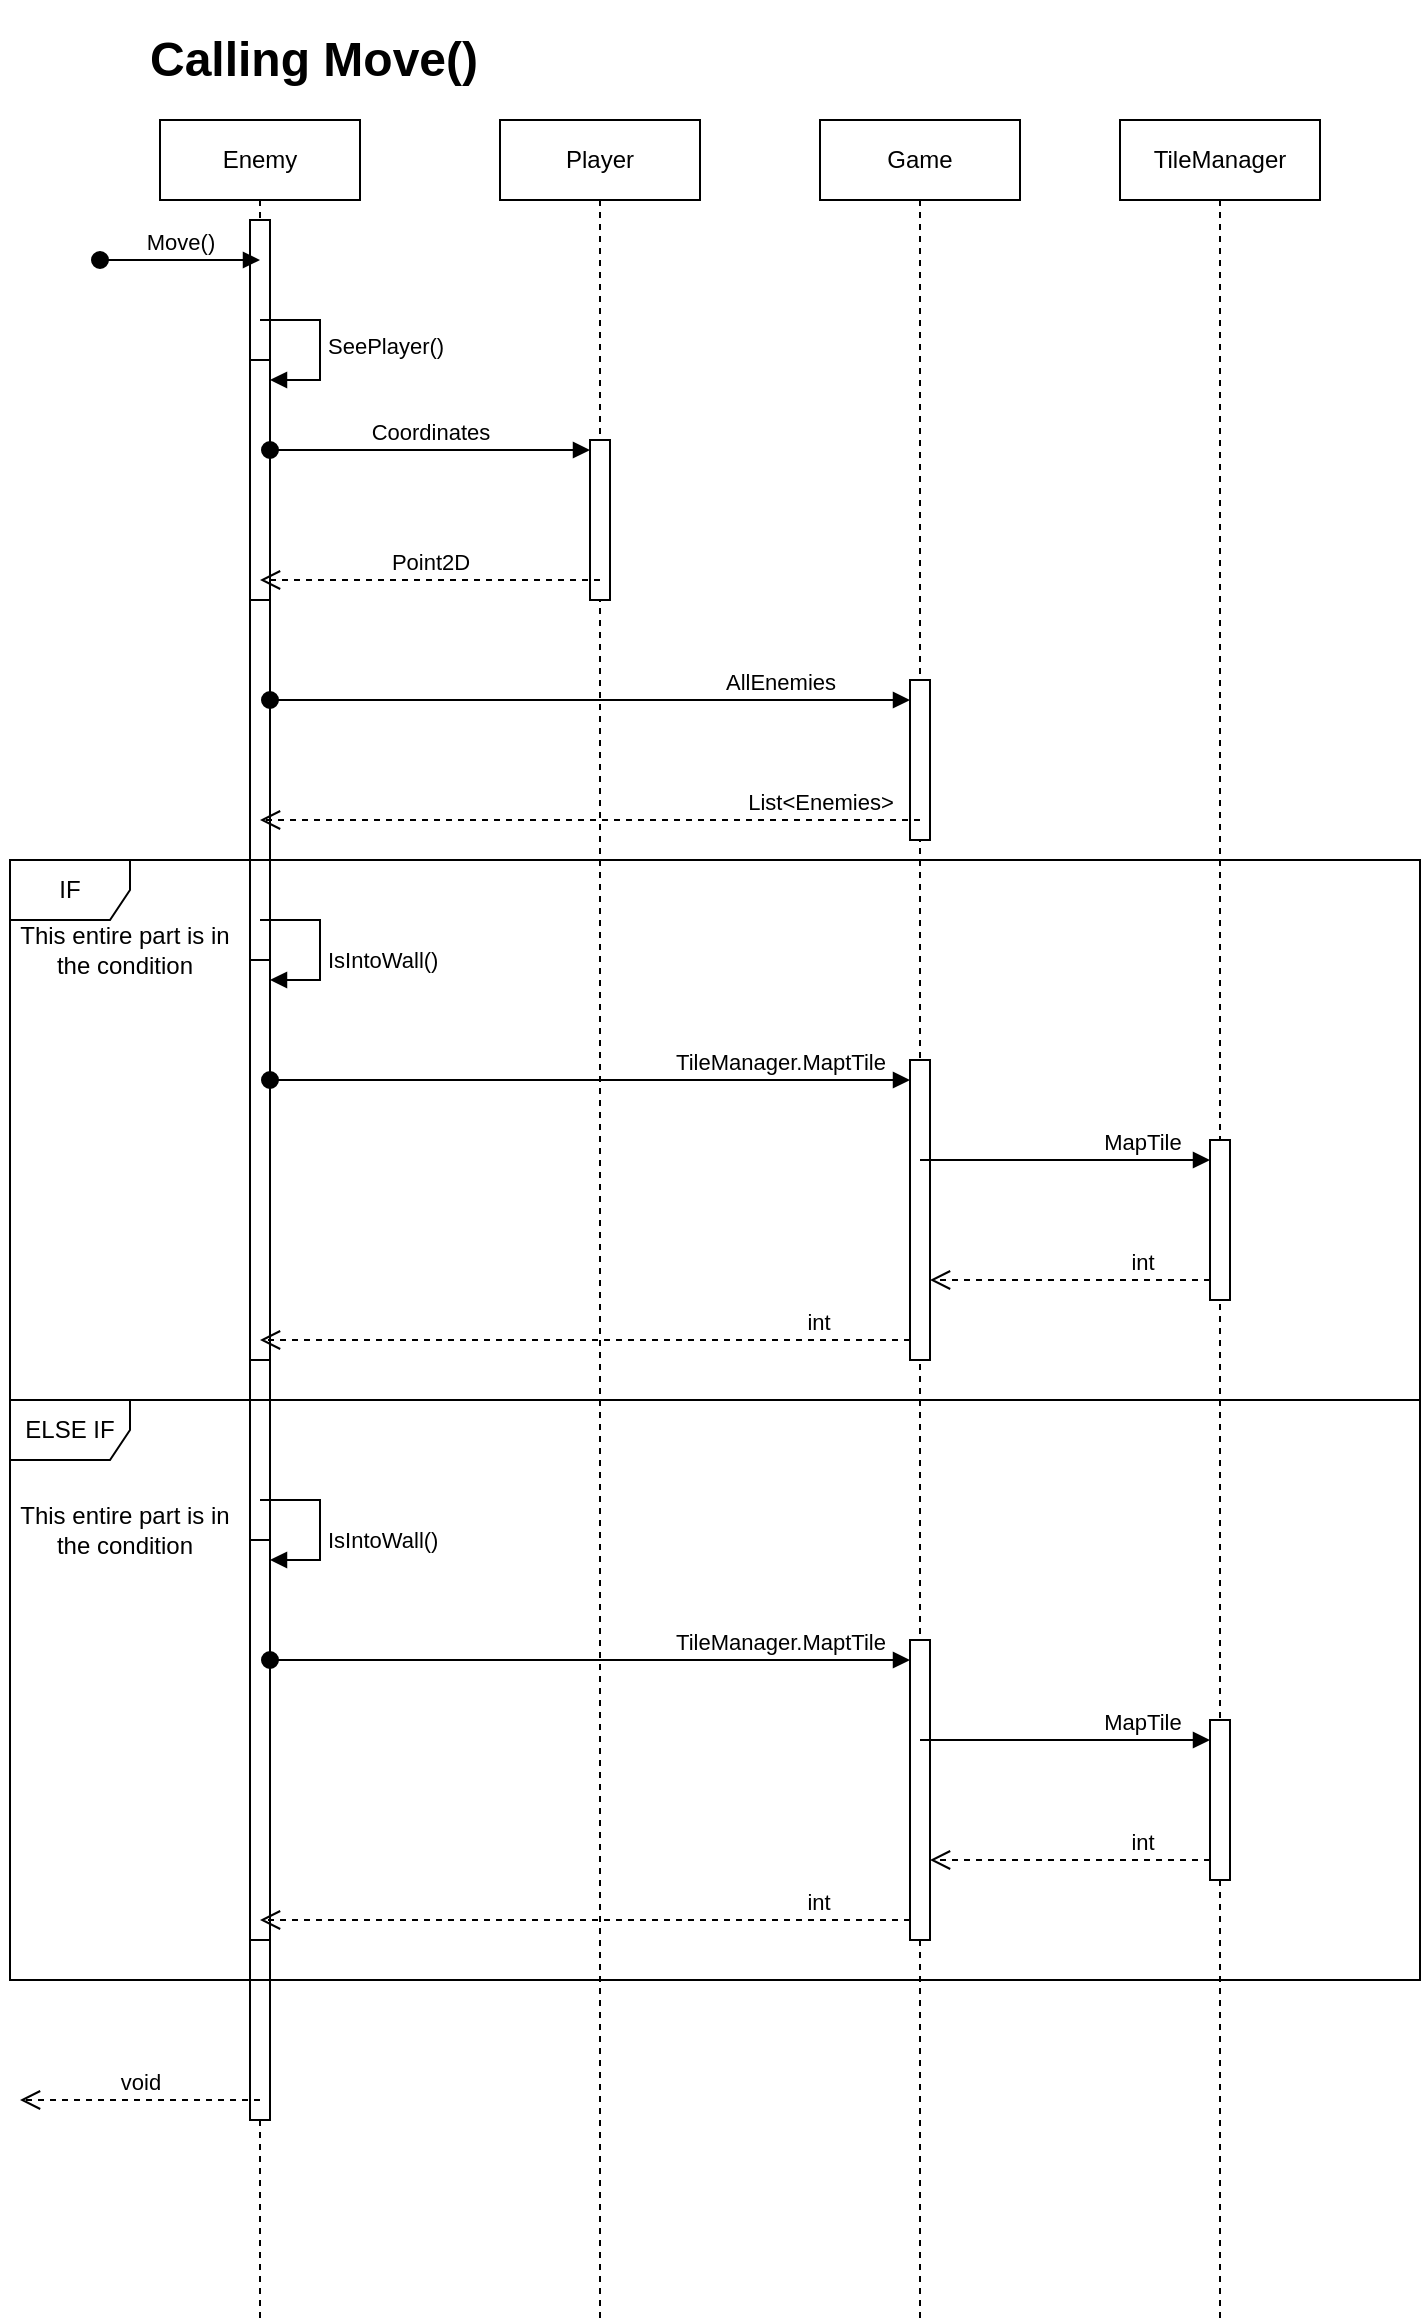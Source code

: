 <mxfile version="21.3.7" type="device">
  <diagram name="Page-1" id="Clarvk5lNP2C_5TVQfPr">
    <mxGraphModel dx="1436" dy="792" grid="1" gridSize="10" guides="1" tooltips="1" connect="1" arrows="1" fold="1" page="1" pageScale="1" pageWidth="1169" pageHeight="1654" math="0" shadow="0">
      <root>
        <mxCell id="0" />
        <mxCell id="1" parent="0" />
        <mxCell id="oEikZvoXRe6qfsGwLAl4-1" value="Enemy" style="shape=umlLifeline;perimeter=lifelinePerimeter;whiteSpace=wrap;html=1;container=1;dropTarget=0;collapsible=0;recursiveResize=0;outlineConnect=0;portConstraint=eastwest;newEdgeStyle={&quot;edgeStyle&quot;:&quot;elbowEdgeStyle&quot;,&quot;elbow&quot;:&quot;vertical&quot;,&quot;curved&quot;:0,&quot;rounded&quot;:0};" vertex="1" parent="1">
          <mxGeometry x="150" y="140" width="100" height="1100" as="geometry" />
        </mxCell>
        <mxCell id="oEikZvoXRe6qfsGwLAl4-8" value="" style="html=1;points=[];perimeter=orthogonalPerimeter;outlineConnect=0;targetShapes=umlLifeline;portConstraint=eastwest;newEdgeStyle={&quot;edgeStyle&quot;:&quot;elbowEdgeStyle&quot;,&quot;elbow&quot;:&quot;vertical&quot;,&quot;curved&quot;:0,&quot;rounded&quot;:0};" vertex="1" parent="oEikZvoXRe6qfsGwLAl4-1">
          <mxGeometry x="45" y="50" width="10" height="950" as="geometry" />
        </mxCell>
        <mxCell id="oEikZvoXRe6qfsGwLAl4-22" value="" style="html=1;points=[];perimeter=orthogonalPerimeter;outlineConnect=0;targetShapes=umlLifeline;portConstraint=eastwest;newEdgeStyle={&quot;edgeStyle&quot;:&quot;elbowEdgeStyle&quot;,&quot;elbow&quot;:&quot;vertical&quot;,&quot;curved&quot;:0,&quot;rounded&quot;:0};" vertex="1" parent="oEikZvoXRe6qfsGwLAl4-1">
          <mxGeometry x="45" y="120" width="10" height="120" as="geometry" />
        </mxCell>
        <mxCell id="oEikZvoXRe6qfsGwLAl4-23" value="SeePlayer()" style="html=1;align=left;spacingLeft=2;endArrow=block;rounded=0;edgeStyle=orthogonalEdgeStyle;curved=0;rounded=0;" edge="1" target="oEikZvoXRe6qfsGwLAl4-22" parent="oEikZvoXRe6qfsGwLAl4-1">
          <mxGeometry relative="1" as="geometry">
            <mxPoint x="50" y="100" as="sourcePoint" />
            <Array as="points">
              <mxPoint x="80" y="130" />
            </Array>
          </mxGeometry>
        </mxCell>
        <mxCell id="oEikZvoXRe6qfsGwLAl4-30" value="" style="html=1;points=[];perimeter=orthogonalPerimeter;outlineConnect=0;targetShapes=umlLifeline;portConstraint=eastwest;newEdgeStyle={&quot;edgeStyle&quot;:&quot;elbowEdgeStyle&quot;,&quot;elbow&quot;:&quot;vertical&quot;,&quot;curved&quot;:0,&quot;rounded&quot;:0};" vertex="1" parent="oEikZvoXRe6qfsGwLAl4-1">
          <mxGeometry x="45" y="420" width="10" height="200" as="geometry" />
        </mxCell>
        <mxCell id="oEikZvoXRe6qfsGwLAl4-31" value="IsIntoWall()" style="html=1;align=left;spacingLeft=2;endArrow=block;rounded=0;edgeStyle=orthogonalEdgeStyle;curved=0;rounded=0;" edge="1" target="oEikZvoXRe6qfsGwLAl4-30" parent="oEikZvoXRe6qfsGwLAl4-1">
          <mxGeometry x="0.176" relative="1" as="geometry">
            <mxPoint x="50" y="400" as="sourcePoint" />
            <Array as="points">
              <mxPoint x="80" y="430" />
            </Array>
            <mxPoint as="offset" />
          </mxGeometry>
        </mxCell>
        <mxCell id="oEikZvoXRe6qfsGwLAl4-2" value="Player" style="shape=umlLifeline;perimeter=lifelinePerimeter;whiteSpace=wrap;html=1;container=1;dropTarget=0;collapsible=0;recursiveResize=0;outlineConnect=0;portConstraint=eastwest;newEdgeStyle={&quot;edgeStyle&quot;:&quot;elbowEdgeStyle&quot;,&quot;elbow&quot;:&quot;vertical&quot;,&quot;curved&quot;:0,&quot;rounded&quot;:0};" vertex="1" parent="1">
          <mxGeometry x="320" y="140" width="100" height="1100" as="geometry" />
        </mxCell>
        <mxCell id="oEikZvoXRe6qfsGwLAl4-19" value="" style="html=1;points=[];perimeter=orthogonalPerimeter;outlineConnect=0;targetShapes=umlLifeline;portConstraint=eastwest;newEdgeStyle={&quot;edgeStyle&quot;:&quot;elbowEdgeStyle&quot;,&quot;elbow&quot;:&quot;vertical&quot;,&quot;curved&quot;:0,&quot;rounded&quot;:0};" vertex="1" parent="oEikZvoXRe6qfsGwLAl4-2">
          <mxGeometry x="45" y="160" width="10" height="80" as="geometry" />
        </mxCell>
        <mxCell id="oEikZvoXRe6qfsGwLAl4-3" value="Game" style="shape=umlLifeline;perimeter=lifelinePerimeter;whiteSpace=wrap;html=1;container=1;dropTarget=0;collapsible=0;recursiveResize=0;outlineConnect=0;portConstraint=eastwest;newEdgeStyle={&quot;edgeStyle&quot;:&quot;elbowEdgeStyle&quot;,&quot;elbow&quot;:&quot;vertical&quot;,&quot;curved&quot;:0,&quot;rounded&quot;:0};" vertex="1" parent="1">
          <mxGeometry x="480" y="140" width="100" height="1100" as="geometry" />
        </mxCell>
        <mxCell id="oEikZvoXRe6qfsGwLAl4-24" value="" style="html=1;points=[];perimeter=orthogonalPerimeter;outlineConnect=0;targetShapes=umlLifeline;portConstraint=eastwest;newEdgeStyle={&quot;edgeStyle&quot;:&quot;elbowEdgeStyle&quot;,&quot;elbow&quot;:&quot;vertical&quot;,&quot;curved&quot;:0,&quot;rounded&quot;:0};" vertex="1" parent="oEikZvoXRe6qfsGwLAl4-3">
          <mxGeometry x="45" y="280" width="10" height="80" as="geometry" />
        </mxCell>
        <mxCell id="oEikZvoXRe6qfsGwLAl4-27" value="" style="html=1;points=[];perimeter=orthogonalPerimeter;outlineConnect=0;targetShapes=umlLifeline;portConstraint=eastwest;newEdgeStyle={&quot;edgeStyle&quot;:&quot;elbowEdgeStyle&quot;,&quot;elbow&quot;:&quot;vertical&quot;,&quot;curved&quot;:0,&quot;rounded&quot;:0};" vertex="1" parent="oEikZvoXRe6qfsGwLAl4-3">
          <mxGeometry x="45" y="470" width="10" height="150" as="geometry" />
        </mxCell>
        <mxCell id="oEikZvoXRe6qfsGwLAl4-5" value="TileManager" style="shape=umlLifeline;perimeter=lifelinePerimeter;whiteSpace=wrap;html=1;container=1;dropTarget=0;collapsible=0;recursiveResize=0;outlineConnect=0;portConstraint=eastwest;newEdgeStyle={&quot;edgeStyle&quot;:&quot;elbowEdgeStyle&quot;,&quot;elbow&quot;:&quot;vertical&quot;,&quot;curved&quot;:0,&quot;rounded&quot;:0};" vertex="1" parent="1">
          <mxGeometry x="630" y="140" width="100" height="1100" as="geometry" />
        </mxCell>
        <mxCell id="oEikZvoXRe6qfsGwLAl4-32" value="" style="html=1;points=[];perimeter=orthogonalPerimeter;outlineConnect=0;targetShapes=umlLifeline;portConstraint=eastwest;newEdgeStyle={&quot;edgeStyle&quot;:&quot;elbowEdgeStyle&quot;,&quot;elbow&quot;:&quot;vertical&quot;,&quot;curved&quot;:0,&quot;rounded&quot;:0};" vertex="1" parent="oEikZvoXRe6qfsGwLAl4-5">
          <mxGeometry x="45" y="510" width="10" height="80" as="geometry" />
        </mxCell>
        <mxCell id="oEikZvoXRe6qfsGwLAl4-13" value="Move()" style="html=1;verticalAlign=bottom;startArrow=oval;startFill=1;endArrow=block;startSize=8;edgeStyle=elbowEdgeStyle;elbow=vertical;curved=0;rounded=0;" edge="1" parent="1">
          <mxGeometry width="60" relative="1" as="geometry">
            <mxPoint x="120" y="210" as="sourcePoint" />
            <mxPoint x="200" y="210" as="targetPoint" />
          </mxGeometry>
        </mxCell>
        <mxCell id="oEikZvoXRe6qfsGwLAl4-20" value="Coordinates" style="html=1;verticalAlign=bottom;startArrow=oval;endArrow=block;startSize=8;edgeStyle=elbowEdgeStyle;elbow=vertical;curved=0;rounded=0;" edge="1" target="oEikZvoXRe6qfsGwLAl4-19" parent="1">
          <mxGeometry relative="1" as="geometry">
            <mxPoint x="205" y="305" as="sourcePoint" />
          </mxGeometry>
        </mxCell>
        <mxCell id="oEikZvoXRe6qfsGwLAl4-21" value="Point2D" style="html=1;verticalAlign=bottom;endArrow=open;dashed=1;endSize=8;edgeStyle=elbowEdgeStyle;elbow=vertical;curved=0;rounded=0;" edge="1" parent="1" target="oEikZvoXRe6qfsGwLAl4-1">
          <mxGeometry relative="1" as="geometry">
            <mxPoint x="370" y="370" as="sourcePoint" />
            <mxPoint x="290" y="370" as="targetPoint" />
          </mxGeometry>
        </mxCell>
        <mxCell id="oEikZvoXRe6qfsGwLAl4-25" value="AllEnemies" style="html=1;verticalAlign=bottom;startArrow=oval;endArrow=block;startSize=8;edgeStyle=elbowEdgeStyle;elbow=vertical;curved=0;rounded=0;" edge="1" target="oEikZvoXRe6qfsGwLAl4-24" parent="1" source="oEikZvoXRe6qfsGwLAl4-8">
          <mxGeometry x="0.594" relative="1" as="geometry">
            <mxPoint x="465" y="420" as="sourcePoint" />
            <Array as="points">
              <mxPoint x="270" y="430" />
            </Array>
            <mxPoint as="offset" />
          </mxGeometry>
        </mxCell>
        <mxCell id="oEikZvoXRe6qfsGwLAl4-26" value="List&amp;lt;Enemies&amp;gt;" style="html=1;verticalAlign=bottom;endArrow=open;dashed=1;endSize=8;edgeStyle=elbowEdgeStyle;elbow=vertical;curved=0;rounded=0;" edge="1" parent="1" target="oEikZvoXRe6qfsGwLAl4-1">
          <mxGeometry x="-0.696" relative="1" as="geometry">
            <mxPoint x="530" y="490" as="sourcePoint" />
            <mxPoint x="450" y="490" as="targetPoint" />
            <mxPoint as="offset" />
          </mxGeometry>
        </mxCell>
        <mxCell id="oEikZvoXRe6qfsGwLAl4-28" value="TileManager.MaptTile" style="html=1;verticalAlign=bottom;startArrow=oval;endArrow=block;startSize=8;edgeStyle=elbowEdgeStyle;elbow=vertical;curved=0;rounded=0;" edge="1" target="oEikZvoXRe6qfsGwLAl4-27" parent="1" source="oEikZvoXRe6qfsGwLAl4-8">
          <mxGeometry x="0.594" relative="1" as="geometry">
            <mxPoint x="625" y="530" as="sourcePoint" />
            <Array as="points">
              <mxPoint x="490" y="620" />
              <mxPoint x="470" y="540" />
            </Array>
            <mxPoint as="offset" />
          </mxGeometry>
        </mxCell>
        <mxCell id="oEikZvoXRe6qfsGwLAl4-29" value="int" style="html=1;verticalAlign=bottom;endArrow=open;dashed=1;endSize=8;edgeStyle=elbowEdgeStyle;elbow=vertical;curved=0;rounded=0;" edge="1" parent="1" source="oEikZvoXRe6qfsGwLAl4-27" target="oEikZvoXRe6qfsGwLAl4-1">
          <mxGeometry x="-0.713" relative="1" as="geometry">
            <mxPoint x="690" y="600" as="sourcePoint" />
            <mxPoint x="610" y="600" as="targetPoint" />
            <Array as="points">
              <mxPoint x="390" y="750" />
              <mxPoint x="480" y="680" />
              <mxPoint x="600" y="590" />
            </Array>
            <mxPoint as="offset" />
          </mxGeometry>
        </mxCell>
        <mxCell id="oEikZvoXRe6qfsGwLAl4-33" value="MapTile" style="html=1;verticalAlign=bottom;endArrow=block;edgeStyle=elbowEdgeStyle;elbow=vertical;curved=0;rounded=0;" edge="1" target="oEikZvoXRe6qfsGwLAl4-32" parent="1">
          <mxGeometry x="0.524" relative="1" as="geometry">
            <mxPoint x="530" y="660" as="sourcePoint" />
            <Array as="points">
              <mxPoint x="640" y="660" />
            </Array>
            <mxPoint as="offset" />
          </mxGeometry>
        </mxCell>
        <mxCell id="oEikZvoXRe6qfsGwLAl4-34" value="int" style="html=1;verticalAlign=bottom;endArrow=open;dashed=1;endSize=8;edgeStyle=elbowEdgeStyle;elbow=vertical;curved=0;rounded=0;" edge="1" source="oEikZvoXRe6qfsGwLAl4-32" parent="1" target="oEikZvoXRe6qfsGwLAl4-27">
          <mxGeometry x="-0.516" relative="1" as="geometry">
            <mxPoint x="770" y="720" as="targetPoint" />
            <Array as="points">
              <mxPoint x="660" y="720" />
            </Array>
            <mxPoint as="offset" />
          </mxGeometry>
        </mxCell>
        <mxCell id="oEikZvoXRe6qfsGwLAl4-35" value="IF" style="shape=umlFrame;whiteSpace=wrap;html=1;pointerEvents=0;" vertex="1" parent="1">
          <mxGeometry x="75" y="510" width="705" height="270" as="geometry" />
        </mxCell>
        <mxCell id="oEikZvoXRe6qfsGwLAl4-36" value="This entire part is in the condition" style="text;html=1;strokeColor=none;fillColor=none;align=center;verticalAlign=middle;whiteSpace=wrap;rounded=0;" vertex="1" parent="1">
          <mxGeometry x="75" y="540" width="115" height="30" as="geometry" />
        </mxCell>
        <mxCell id="oEikZvoXRe6qfsGwLAl4-39" value="" style="html=1;points=[];perimeter=orthogonalPerimeter;outlineConnect=0;targetShapes=umlLifeline;portConstraint=eastwest;newEdgeStyle={&quot;edgeStyle&quot;:&quot;elbowEdgeStyle&quot;,&quot;elbow&quot;:&quot;vertical&quot;,&quot;curved&quot;:0,&quot;rounded&quot;:0};" vertex="1" parent="1">
          <mxGeometry x="195" y="850" width="10" height="200" as="geometry" />
        </mxCell>
        <mxCell id="oEikZvoXRe6qfsGwLAl4-40" value="IsIntoWall()" style="html=1;align=left;spacingLeft=2;endArrow=block;rounded=0;edgeStyle=orthogonalEdgeStyle;curved=0;rounded=0;" edge="1" parent="1" target="oEikZvoXRe6qfsGwLAl4-39">
          <mxGeometry x="0.176" relative="1" as="geometry">
            <mxPoint x="200" y="830" as="sourcePoint" />
            <Array as="points">
              <mxPoint x="230" y="860" />
            </Array>
            <mxPoint as="offset" />
          </mxGeometry>
        </mxCell>
        <mxCell id="oEikZvoXRe6qfsGwLAl4-41" value="" style="html=1;points=[];perimeter=orthogonalPerimeter;outlineConnect=0;targetShapes=umlLifeline;portConstraint=eastwest;newEdgeStyle={&quot;edgeStyle&quot;:&quot;elbowEdgeStyle&quot;,&quot;elbow&quot;:&quot;vertical&quot;,&quot;curved&quot;:0,&quot;rounded&quot;:0};" vertex="1" parent="1">
          <mxGeometry x="525" y="900" width="10" height="150" as="geometry" />
        </mxCell>
        <mxCell id="oEikZvoXRe6qfsGwLAl4-42" value="" style="html=1;points=[];perimeter=orthogonalPerimeter;outlineConnect=0;targetShapes=umlLifeline;portConstraint=eastwest;newEdgeStyle={&quot;edgeStyle&quot;:&quot;elbowEdgeStyle&quot;,&quot;elbow&quot;:&quot;vertical&quot;,&quot;curved&quot;:0,&quot;rounded&quot;:0};" vertex="1" parent="1">
          <mxGeometry x="675" y="940" width="10" height="80" as="geometry" />
        </mxCell>
        <mxCell id="oEikZvoXRe6qfsGwLAl4-43" value="TileManager.MaptTile" style="html=1;verticalAlign=bottom;startArrow=oval;endArrow=block;startSize=8;edgeStyle=elbowEdgeStyle;elbow=vertical;curved=0;rounded=0;" edge="1" parent="1" target="oEikZvoXRe6qfsGwLAl4-41">
          <mxGeometry x="0.594" relative="1" as="geometry">
            <mxPoint x="205" y="910" as="sourcePoint" />
            <Array as="points">
              <mxPoint x="490" y="910" />
              <mxPoint x="470" y="830" />
            </Array>
            <mxPoint as="offset" />
          </mxGeometry>
        </mxCell>
        <mxCell id="oEikZvoXRe6qfsGwLAl4-44" value="int" style="html=1;verticalAlign=bottom;endArrow=open;dashed=1;endSize=8;edgeStyle=elbowEdgeStyle;elbow=vertical;curved=0;rounded=0;" edge="1" parent="1" source="oEikZvoXRe6qfsGwLAl4-41">
          <mxGeometry x="-0.713" relative="1" as="geometry">
            <mxPoint x="690" y="890" as="sourcePoint" />
            <mxPoint x="200" y="1040" as="targetPoint" />
            <Array as="points">
              <mxPoint x="390" y="1040" />
              <mxPoint x="480" y="970" />
              <mxPoint x="600" y="880" />
            </Array>
            <mxPoint as="offset" />
          </mxGeometry>
        </mxCell>
        <mxCell id="oEikZvoXRe6qfsGwLAl4-45" value="MapTile" style="html=1;verticalAlign=bottom;endArrow=block;edgeStyle=elbowEdgeStyle;elbow=vertical;curved=0;rounded=0;" edge="1" parent="1" target="oEikZvoXRe6qfsGwLAl4-42">
          <mxGeometry x="0.524" relative="1" as="geometry">
            <mxPoint x="530" y="950" as="sourcePoint" />
            <Array as="points">
              <mxPoint x="640" y="950" />
            </Array>
            <mxPoint as="offset" />
          </mxGeometry>
        </mxCell>
        <mxCell id="oEikZvoXRe6qfsGwLAl4-46" value="int" style="html=1;verticalAlign=bottom;endArrow=open;dashed=1;endSize=8;edgeStyle=elbowEdgeStyle;elbow=vertical;curved=0;rounded=0;" edge="1" parent="1" source="oEikZvoXRe6qfsGwLAl4-42" target="oEikZvoXRe6qfsGwLAl4-41">
          <mxGeometry x="-0.516" relative="1" as="geometry">
            <mxPoint x="770" y="1010" as="targetPoint" />
            <Array as="points">
              <mxPoint x="660" y="1010" />
            </Array>
            <mxPoint as="offset" />
          </mxGeometry>
        </mxCell>
        <mxCell id="oEikZvoXRe6qfsGwLAl4-47" value="ELSE IF" style="shape=umlFrame;whiteSpace=wrap;html=1;pointerEvents=0;" vertex="1" parent="1">
          <mxGeometry x="75" y="780" width="705" height="290" as="geometry" />
        </mxCell>
        <mxCell id="oEikZvoXRe6qfsGwLAl4-48" value="This entire part is in the condition" style="text;html=1;strokeColor=none;fillColor=none;align=center;verticalAlign=middle;whiteSpace=wrap;rounded=0;" vertex="1" parent="1">
          <mxGeometry x="75" y="830" width="115" height="30" as="geometry" />
        </mxCell>
        <mxCell id="oEikZvoXRe6qfsGwLAl4-49" value="void" style="html=1;verticalAlign=bottom;endArrow=open;dashed=1;endSize=8;edgeStyle=elbowEdgeStyle;elbow=vertical;curved=0;rounded=0;" edge="1" parent="1">
          <mxGeometry relative="1" as="geometry">
            <mxPoint x="200" y="1130" as="sourcePoint" />
            <mxPoint x="80" y="1130" as="targetPoint" />
          </mxGeometry>
        </mxCell>
        <mxCell id="oEikZvoXRe6qfsGwLAl4-51" value="&lt;h1&gt;Calling Move()&lt;/h1&gt;" style="text;html=1;strokeColor=none;fillColor=none;spacing=5;spacingTop=-20;whiteSpace=wrap;overflow=hidden;rounded=0;" vertex="1" parent="1">
          <mxGeometry x="140" y="90" width="190" height="40" as="geometry" />
        </mxCell>
      </root>
    </mxGraphModel>
  </diagram>
</mxfile>
